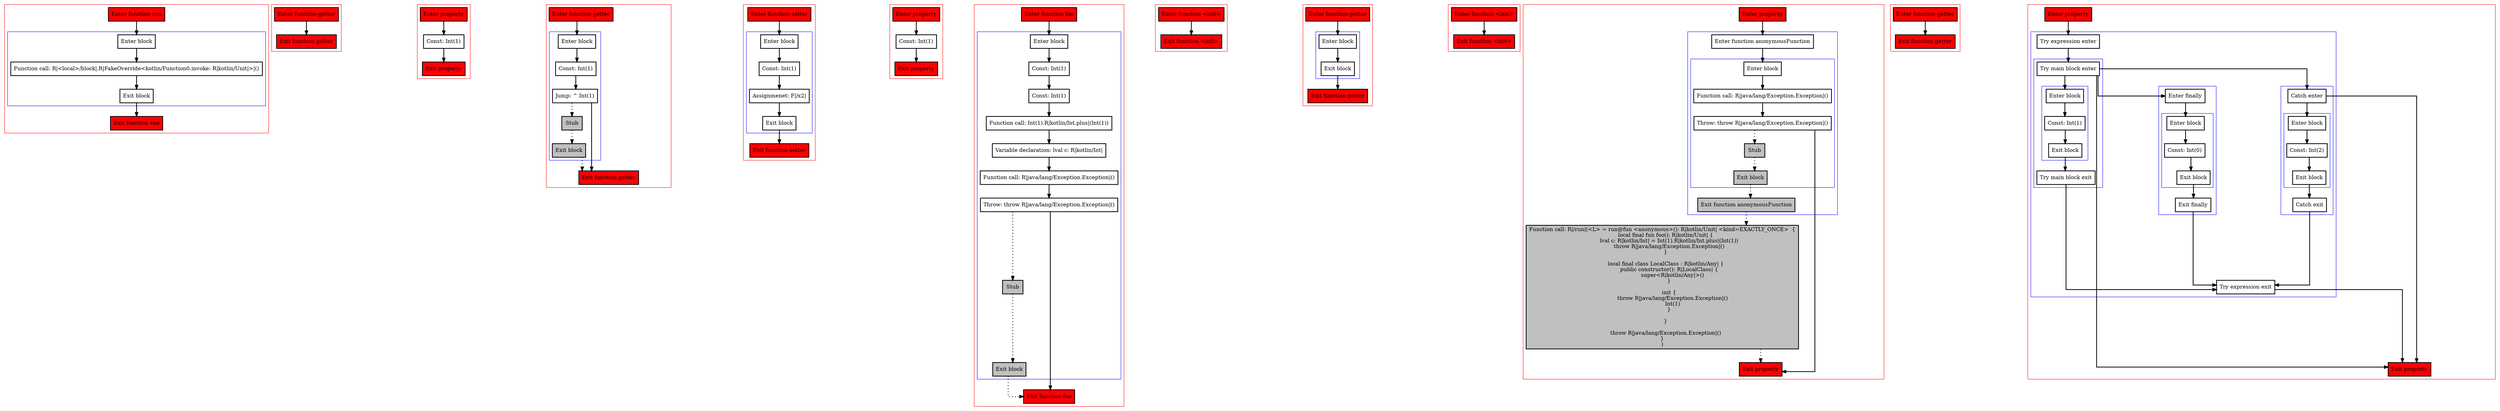 digraph propertiesAndInitBlocks_kt {
  graph [splines=ortho nodesep=3]
  node [shape=box penwidth=2]
  edge [penwidth=2]

  subgraph cluster_0 {
    color=red
    0 [label="Enter function run" style="filled" fillcolor=red];
    subgraph cluster_1 {
      color=blue
      1 [label="Enter block"];
      2 [label="Function call: R|<local>/block|.R|FakeOverride<kotlin/Function0.invoke: R|kotlin/Unit|>|()"];
      3 [label="Exit block"];
    }
    4 [label="Exit function run" style="filled" fillcolor=red];
  }

  0 -> {1};
  1 -> {2};
  2 -> {3};
  3 -> {4};

  subgraph cluster_2 {
    color=red
    5 [label="Enter function getter" style="filled" fillcolor=red];
    6 [label="Exit function getter" style="filled" fillcolor=red];
  }

  5 -> {6};

  subgraph cluster_3 {
    color=red
    7 [label="Enter property" style="filled" fillcolor=red];
    8 [label="Const: Int(1)"];
    9 [label="Exit property" style="filled" fillcolor=red];
  }

  7 -> {8};
  8 -> {9};

  subgraph cluster_4 {
    color=red
    10 [label="Enter function getter" style="filled" fillcolor=red];
    subgraph cluster_5 {
      color=blue
      11 [label="Enter block"];
      12 [label="Const: Int(1)"];
      13 [label="Jump: ^ Int(1)"];
      14 [label="Stub" style="filled" fillcolor=gray];
      15 [label="Exit block" style="filled" fillcolor=gray];
    }
    16 [label="Exit function getter" style="filled" fillcolor=red];
  }

  10 -> {11};
  11 -> {12};
  12 -> {13};
  13 -> {16};
  13 -> {14} [style=dotted];
  14 -> {15} [style=dotted];
  15 -> {16} [style=dotted];

  subgraph cluster_6 {
    color=red
    17 [label="Enter function setter" style="filled" fillcolor=red];
    subgraph cluster_7 {
      color=blue
      18 [label="Enter block"];
      19 [label="Const: Int(1)"];
      20 [label="Assignmenet: F|/x2|"];
      21 [label="Exit block"];
    }
    22 [label="Exit function setter" style="filled" fillcolor=red];
  }

  17 -> {18};
  18 -> {19};
  19 -> {20};
  20 -> {21};
  21 -> {22};

  subgraph cluster_8 {
    color=red
    23 [label="Enter property" style="filled" fillcolor=red];
    24 [label="Const: Int(1)"];
    25 [label="Exit property" style="filled" fillcolor=red];
  }

  23 -> {24};
  24 -> {25};

  subgraph cluster_9 {
    color=red
    26 [label="Enter function foo" style="filled" fillcolor=red];
    subgraph cluster_10 {
      color=blue
      27 [label="Enter block"];
      28 [label="Const: Int(1)"];
      29 [label="Const: Int(1)"];
      30 [label="Function call: Int(1).R|kotlin/Int.plus|(Int(1))"];
      31 [label="Variable declaration: lval c: R|kotlin/Int|"];
      32 [label="Function call: R|java/lang/Exception.Exception|()"];
      33 [label="Throw: throw R|java/lang/Exception.Exception|()"];
      34 [label="Stub" style="filled" fillcolor=gray];
      35 [label="Exit block" style="filled" fillcolor=gray];
    }
    36 [label="Exit function foo" style="filled" fillcolor=red];
  }

  26 -> {27};
  27 -> {28};
  28 -> {29};
  29 -> {30};
  30 -> {31};
  31 -> {32};
  32 -> {33};
  33 -> {36};
  33 -> {34} [style=dotted];
  34 -> {35} [style=dotted];
  35 -> {36} [style=dotted];

  subgraph cluster_11 {
    color=red
    37 [label="Enter function <init>" style="filled" fillcolor=red];
    38 [label="Exit function <init>" style="filled" fillcolor=red];
  }

  37 -> {38};

  subgraph cluster_12 {
    color=red
    39 [label="Enter function getter" style="filled" fillcolor=red];
    subgraph cluster_13 {
      color=blue
      40 [label="Enter block"];
      41 [label="Exit block"];
    }
    42 [label="Exit function getter" style="filled" fillcolor=red];
  }

  39 -> {40};
  40 -> {41};
  41 -> {42};

  subgraph cluster_14 {
    color=red
    43 [label="Enter function <init>" style="filled" fillcolor=red];
    44 [label="Exit function <init>" style="filled" fillcolor=red];
  }

  43 -> {44};

  subgraph cluster_15 {
    color=red
    45 [label="Enter property" style="filled" fillcolor=red];
    subgraph cluster_16 {
      color=blue
      46 [label="Enter function anonymousFunction"];
      subgraph cluster_17 {
        color=blue
        47 [label="Enter block"];
        48 [label="Function call: R|java/lang/Exception.Exception|()"];
        49 [label="Throw: throw R|java/lang/Exception.Exception|()"];
        50 [label="Stub" style="filled" fillcolor=gray];
        51 [label="Exit block" style="filled" fillcolor=gray];
      }
      52 [label="Exit function anonymousFunction" style="filled" fillcolor=gray];
    }
    53 [label="Function call: R|/run|(<L> = run@fun <anonymous>(): R|kotlin/Unit| <kind=EXACTLY_ONCE>  {
    local final fun foo(): R|kotlin/Unit| {
        lval c: R|kotlin/Int| = Int(1).R|kotlin/Int.plus|(Int(1))
        throw R|java/lang/Exception.Exception|()
    }

    local final class LocalClass : R|kotlin/Any| {
        public constructor(): R|LocalClass| {
            super<R|kotlin/Any|>()
        }

        init {
            throw R|java/lang/Exception.Exception|()
            Int(1)
        }

    }

    throw R|java/lang/Exception.Exception|()
}
)" style="filled" fillcolor=gray];
    54 [label="Exit property" style="filled" fillcolor=red];
  }

  45 -> {46};
  46 -> {47};
  47 -> {48};
  48 -> {49};
  49 -> {54};
  49 -> {50} [style=dotted];
  50 -> {51} [style=dotted];
  51 -> {52} [style=dotted];
  52 -> {53} [style=dotted];
  53 -> {54} [style=dotted];

  subgraph cluster_18 {
    color=red
    55 [label="Enter function getter" style="filled" fillcolor=red];
    56 [label="Exit function getter" style="filled" fillcolor=red];
  }

  55 -> {56};

  subgraph cluster_19 {
    color=red
    57 [label="Enter property" style="filled" fillcolor=red];
    subgraph cluster_20 {
      color=blue
      58 [label="Try expression enter"];
      subgraph cluster_21 {
        color=blue
        59 [label="Try main block enter"];
        subgraph cluster_22 {
          color=blue
          60 [label="Enter block"];
          61 [label="Const: Int(1)"];
          62 [label="Exit block"];
        }
        63 [label="Try main block exit"];
      }
      subgraph cluster_23 {
        color=blue
        64 [label="Enter finally"];
        subgraph cluster_24 {
          color=blue
          65 [label="Enter block"];
          66 [label="Const: Int(0)"];
          67 [label="Exit block"];
        }
        68 [label="Exit finally"];
      }
      subgraph cluster_25 {
        color=blue
        69 [label="Catch enter"];
        subgraph cluster_26 {
          color=blue
          70 [label="Enter block"];
          71 [label="Const: Int(2)"];
          72 [label="Exit block"];
        }
        73 [label="Catch exit"];
      }
      74 [label="Try expression exit"];
    }
    75 [label="Exit property" style="filled" fillcolor=red];
  }

  57 -> {58};
  58 -> {59};
  59 -> {75 69 64 60};
  60 -> {61};
  61 -> {62};
  62 -> {63};
  63 -> {74};
  64 -> {65};
  65 -> {66};
  66 -> {67};
  67 -> {68};
  68 -> {74};
  69 -> {75 70};
  70 -> {71};
  71 -> {72};
  72 -> {73};
  73 -> {74};
  74 -> {75};

}
